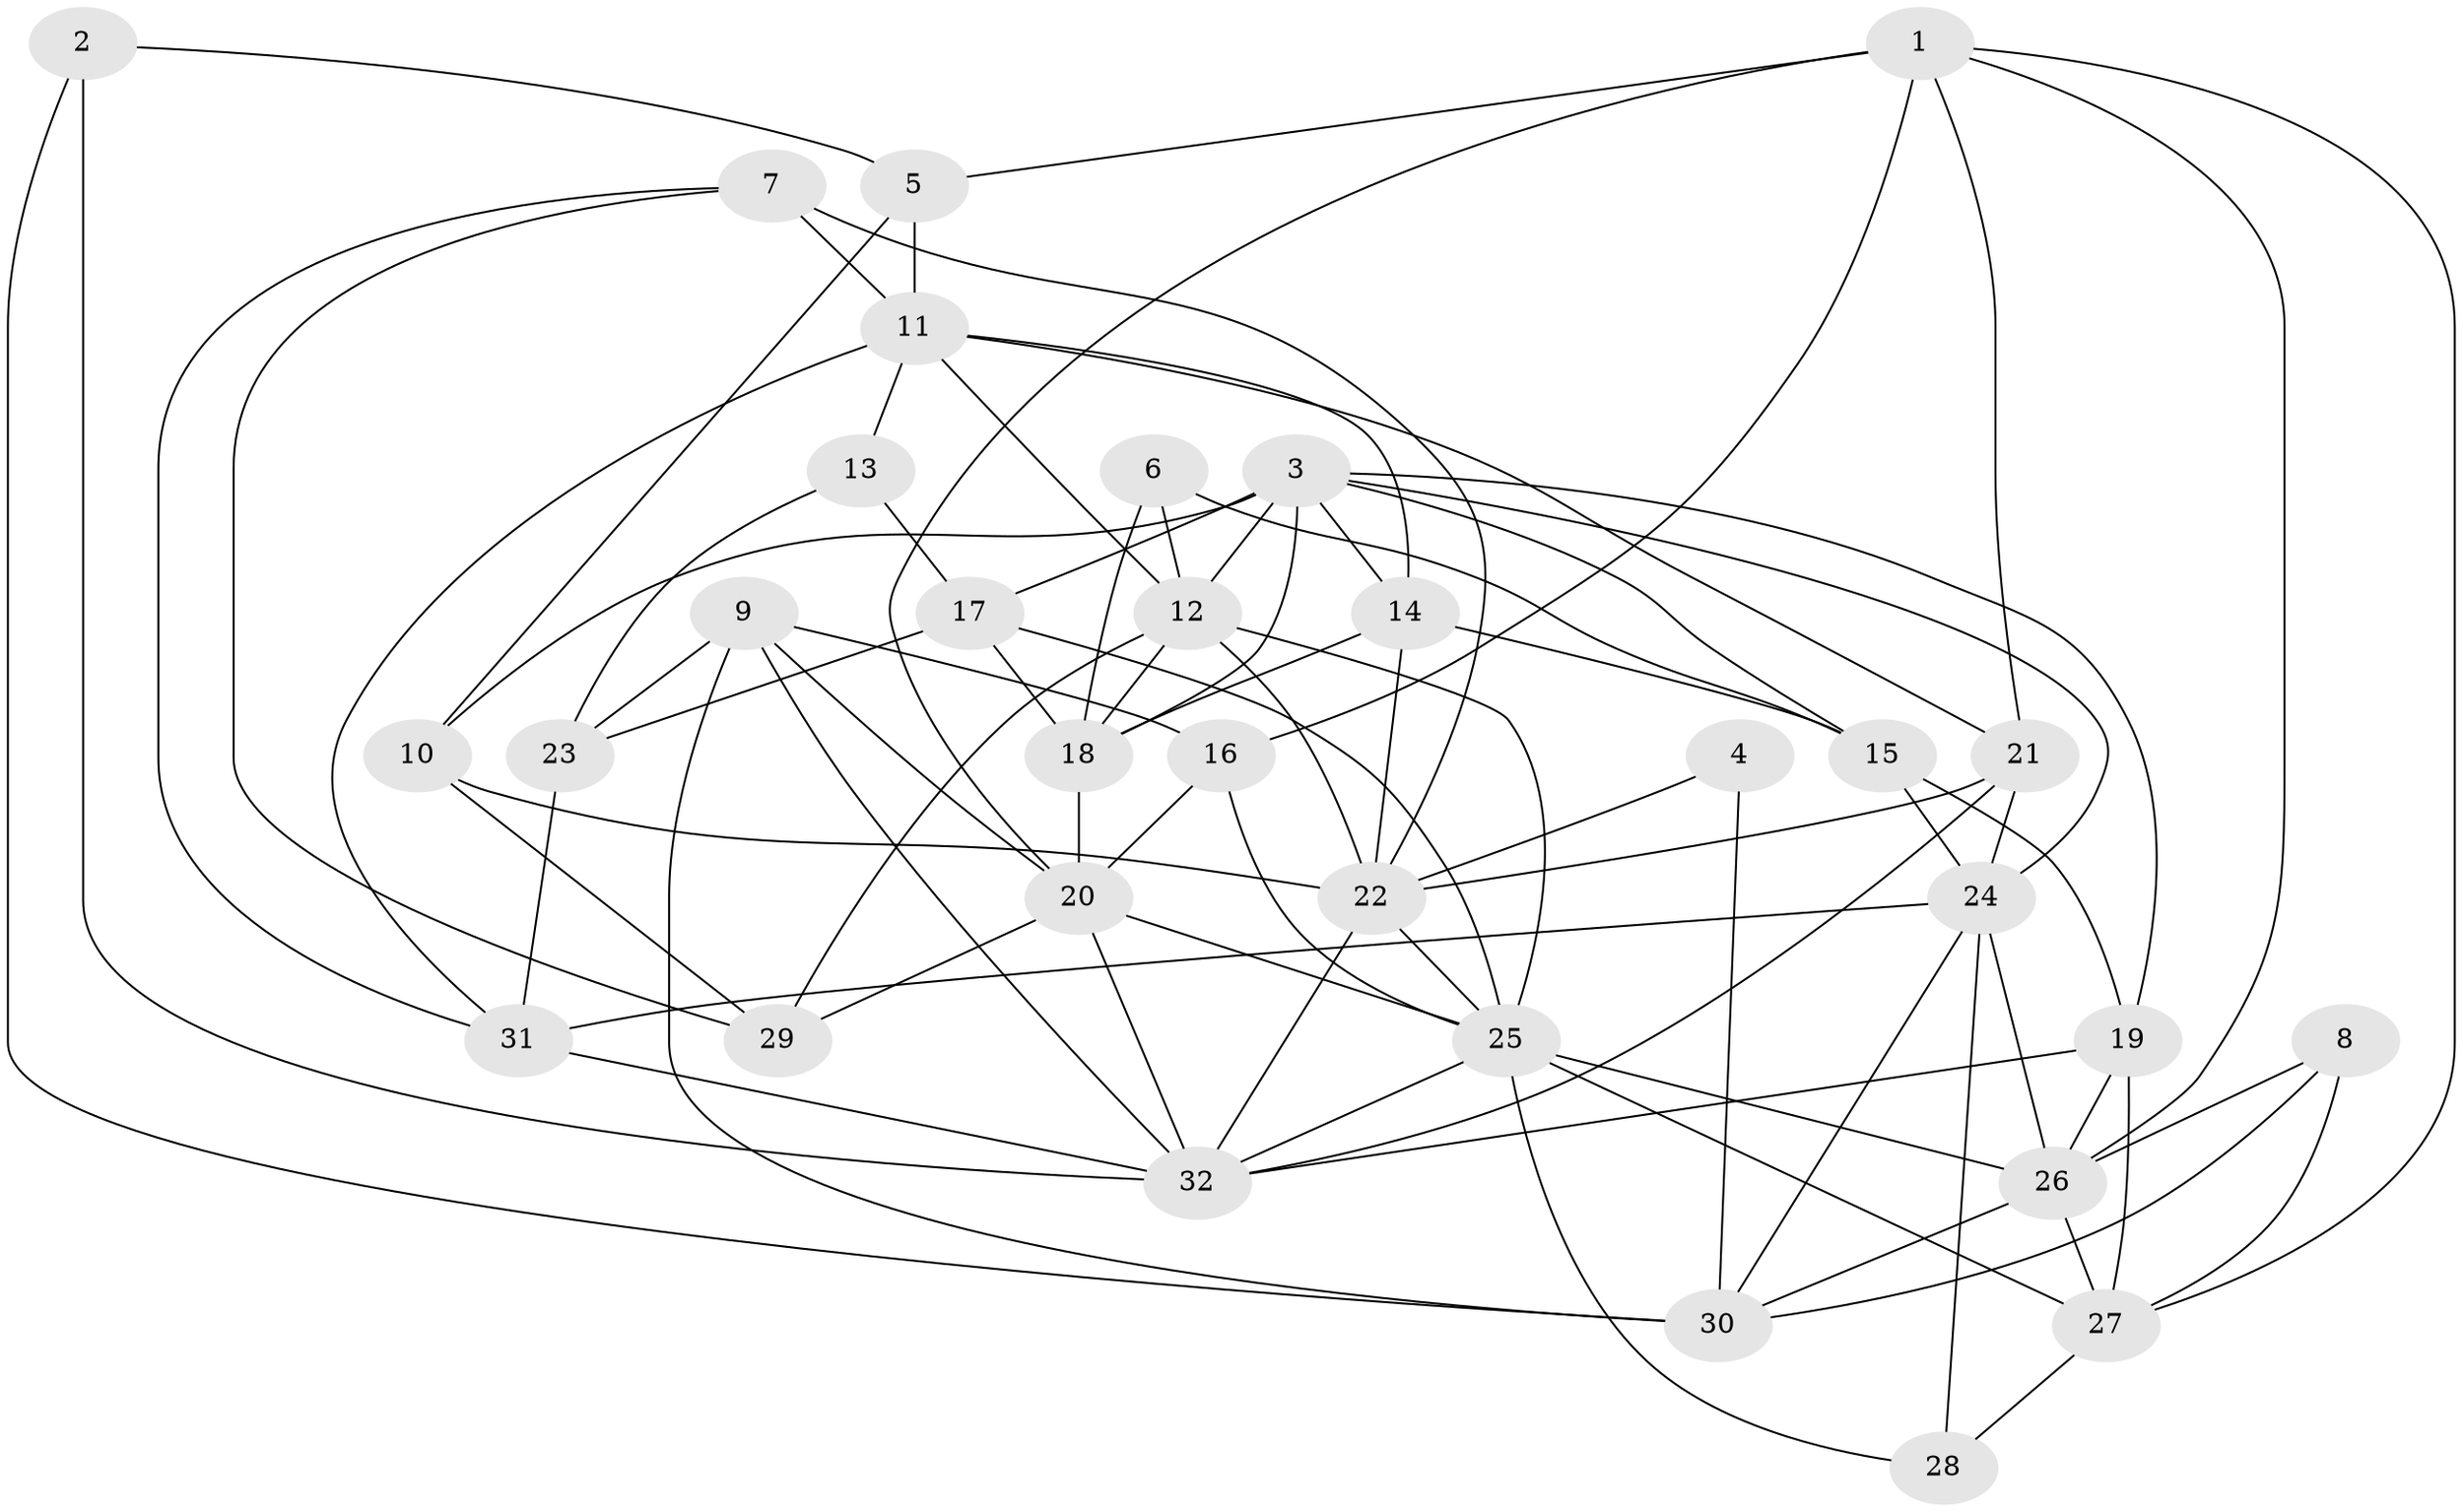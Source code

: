 // original degree distribution, {2: 0.13559322033898305, 4: 0.3050847457627119, 3: 0.2542372881355932, 6: 0.11864406779661017, 5: 0.15254237288135594, 8: 0.03389830508474576}
// Generated by graph-tools (version 1.1) at 2025/50/03/09/25 03:50:04]
// undirected, 32 vertices, 84 edges
graph export_dot {
graph [start="1"]
  node [color=gray90,style=filled];
  1;
  2;
  3;
  4;
  5;
  6;
  7;
  8;
  9;
  10;
  11;
  12;
  13;
  14;
  15;
  16;
  17;
  18;
  19;
  20;
  21;
  22;
  23;
  24;
  25;
  26;
  27;
  28;
  29;
  30;
  31;
  32;
  1 -- 5 [weight=1.0];
  1 -- 16 [weight=1.0];
  1 -- 20 [weight=1.0];
  1 -- 21 [weight=1.0];
  1 -- 26 [weight=1.0];
  1 -- 27 [weight=1.0];
  2 -- 5 [weight=1.0];
  2 -- 30 [weight=1.0];
  2 -- 32 [weight=1.0];
  3 -- 10 [weight=1.0];
  3 -- 12 [weight=1.0];
  3 -- 14 [weight=1.0];
  3 -- 15 [weight=1.0];
  3 -- 17 [weight=1.0];
  3 -- 18 [weight=1.0];
  3 -- 19 [weight=1.0];
  3 -- 24 [weight=1.0];
  4 -- 22 [weight=1.0];
  4 -- 30 [weight=2.0];
  5 -- 10 [weight=1.0];
  5 -- 11 [weight=1.0];
  6 -- 12 [weight=1.0];
  6 -- 15 [weight=1.0];
  6 -- 18 [weight=2.0];
  7 -- 11 [weight=1.0];
  7 -- 22 [weight=2.0];
  7 -- 29 [weight=1.0];
  7 -- 31 [weight=1.0];
  8 -- 26 [weight=1.0];
  8 -- 27 [weight=1.0];
  8 -- 30 [weight=1.0];
  9 -- 16 [weight=1.0];
  9 -- 20 [weight=1.0];
  9 -- 23 [weight=2.0];
  9 -- 30 [weight=1.0];
  9 -- 32 [weight=1.0];
  10 -- 22 [weight=1.0];
  10 -- 29 [weight=2.0];
  11 -- 12 [weight=1.0];
  11 -- 13 [weight=1.0];
  11 -- 14 [weight=1.0];
  11 -- 21 [weight=1.0];
  11 -- 31 [weight=1.0];
  12 -- 18 [weight=1.0];
  12 -- 22 [weight=1.0];
  12 -- 25 [weight=2.0];
  12 -- 29 [weight=1.0];
  13 -- 17 [weight=1.0];
  13 -- 23 [weight=1.0];
  14 -- 15 [weight=1.0];
  14 -- 18 [weight=1.0];
  14 -- 22 [weight=1.0];
  15 -- 19 [weight=1.0];
  15 -- 24 [weight=1.0];
  16 -- 20 [weight=1.0];
  16 -- 25 [weight=1.0];
  17 -- 18 [weight=1.0];
  17 -- 23 [weight=1.0];
  17 -- 25 [weight=1.0];
  18 -- 20 [weight=1.0];
  19 -- 26 [weight=1.0];
  19 -- 27 [weight=1.0];
  19 -- 32 [weight=1.0];
  20 -- 25 [weight=1.0];
  20 -- 29 [weight=1.0];
  20 -- 32 [weight=1.0];
  21 -- 22 [weight=1.0];
  21 -- 24 [weight=2.0];
  21 -- 32 [weight=1.0];
  22 -- 25 [weight=1.0];
  22 -- 32 [weight=1.0];
  23 -- 31 [weight=1.0];
  24 -- 26 [weight=1.0];
  24 -- 28 [weight=1.0];
  24 -- 30 [weight=1.0];
  24 -- 31 [weight=1.0];
  25 -- 26 [weight=1.0];
  25 -- 27 [weight=1.0];
  25 -- 28 [weight=1.0];
  25 -- 32 [weight=1.0];
  26 -- 27 [weight=1.0];
  26 -- 30 [weight=1.0];
  27 -- 28 [weight=1.0];
  31 -- 32 [weight=1.0];
}
